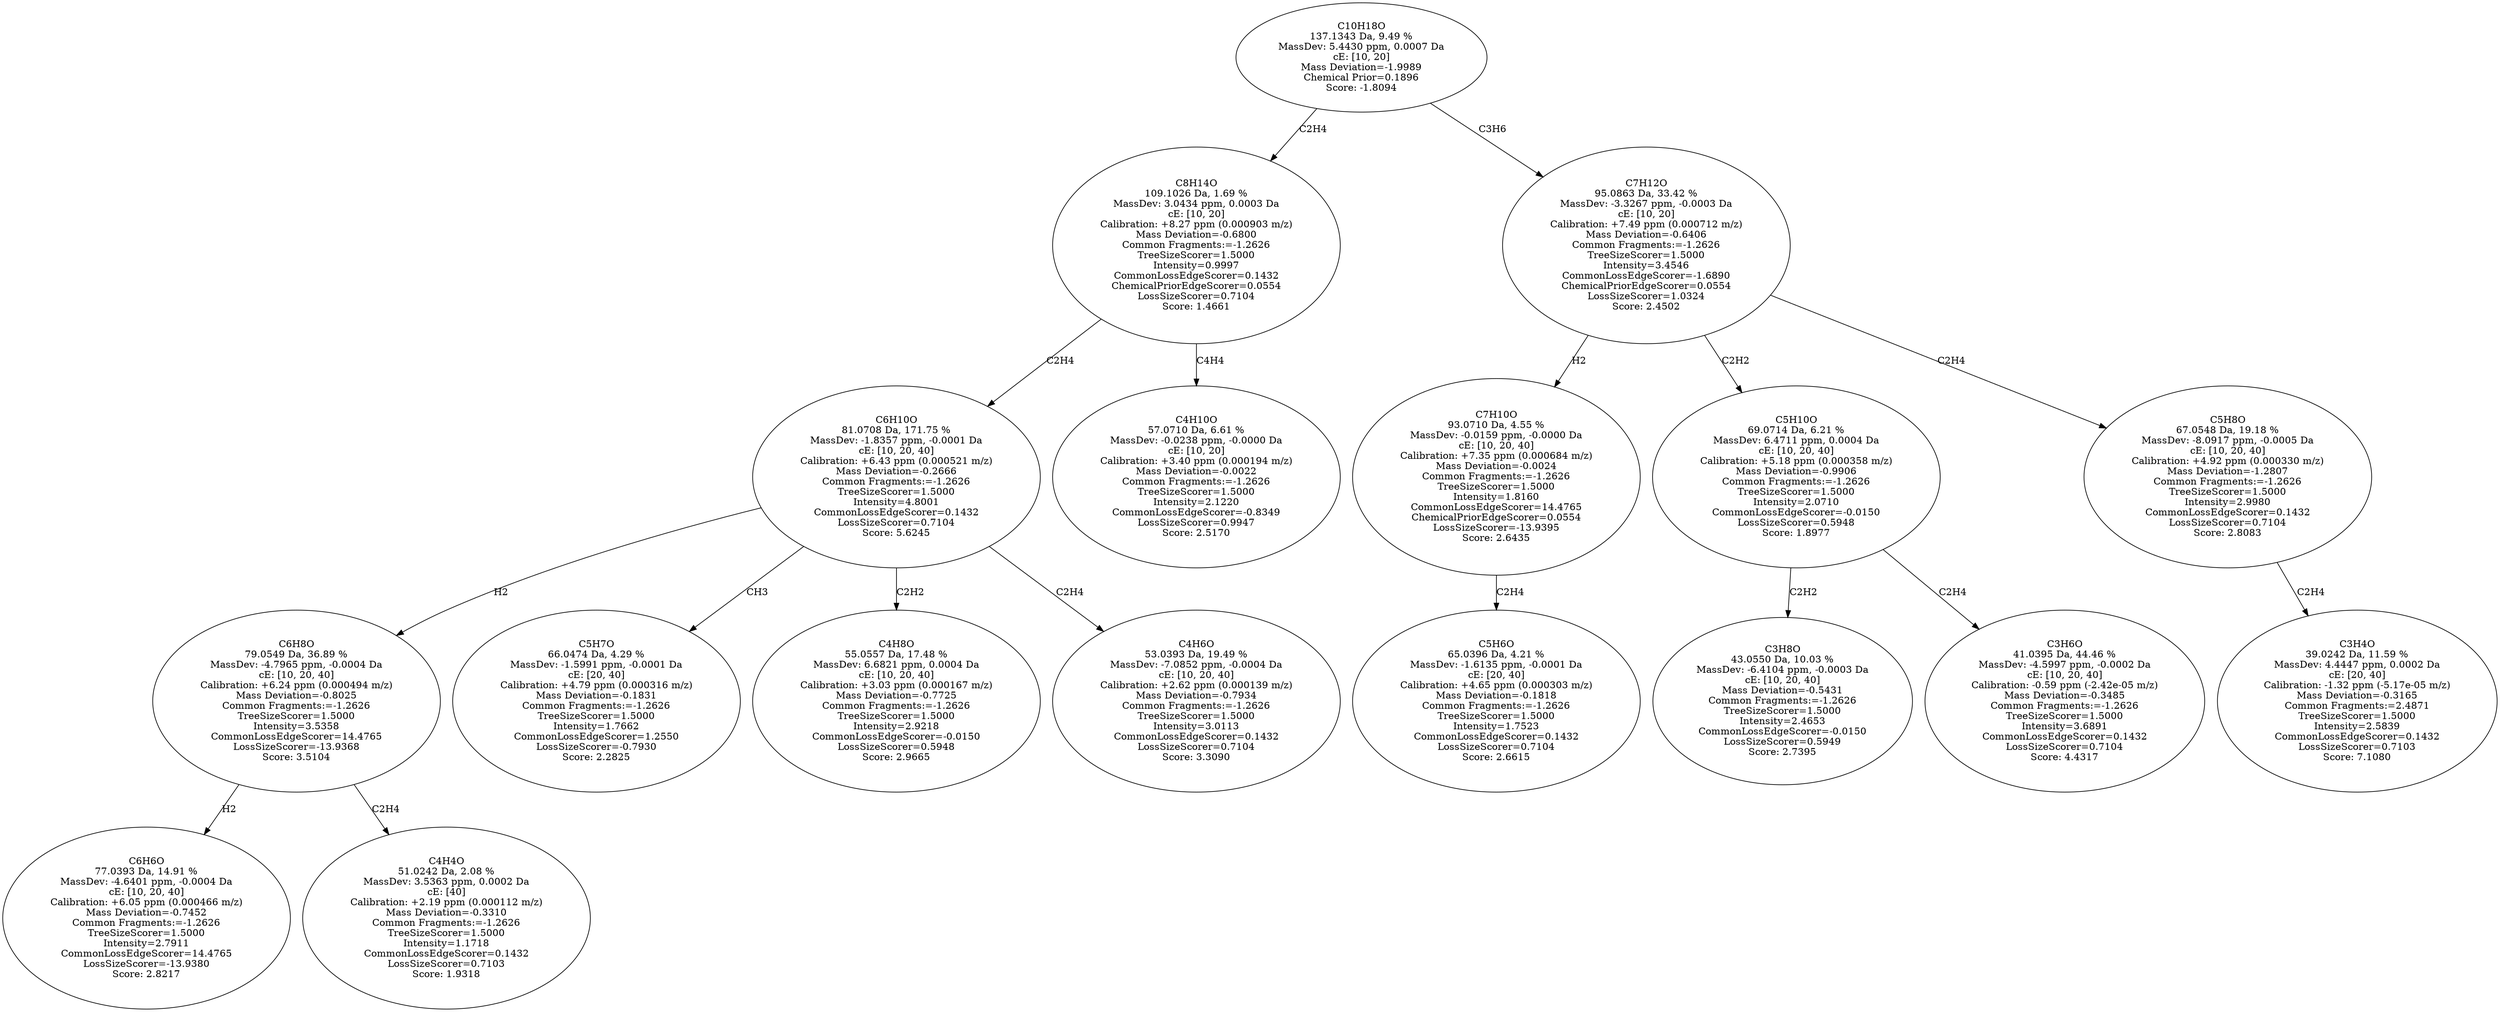 strict digraph {
v1 [label="C6H6O\n77.0393 Da, 14.91 %\nMassDev: -4.6401 ppm, -0.0004 Da\ncE: [10, 20, 40]\nCalibration: +6.05 ppm (0.000466 m/z)\nMass Deviation=-0.7452\nCommon Fragments:=-1.2626\nTreeSizeScorer=1.5000\nIntensity=2.7911\nCommonLossEdgeScorer=14.4765\nLossSizeScorer=-13.9380\nScore: 2.8217"];
v2 [label="C4H4O\n51.0242 Da, 2.08 %\nMassDev: 3.5363 ppm, 0.0002 Da\ncE: [40]\nCalibration: +2.19 ppm (0.000112 m/z)\nMass Deviation=-0.3310\nCommon Fragments:=-1.2626\nTreeSizeScorer=1.5000\nIntensity=1.1718\nCommonLossEdgeScorer=0.1432\nLossSizeScorer=0.7103\nScore: 1.9318"];
v3 [label="C6H8O\n79.0549 Da, 36.89 %\nMassDev: -4.7965 ppm, -0.0004 Da\ncE: [10, 20, 40]\nCalibration: +6.24 ppm (0.000494 m/z)\nMass Deviation=-0.8025\nCommon Fragments:=-1.2626\nTreeSizeScorer=1.5000\nIntensity=3.5358\nCommonLossEdgeScorer=14.4765\nLossSizeScorer=-13.9368\nScore: 3.5104"];
v4 [label="C5H7O\n66.0474 Da, 4.29 %\nMassDev: -1.5991 ppm, -0.0001 Da\ncE: [20, 40]\nCalibration: +4.79 ppm (0.000316 m/z)\nMass Deviation=-0.1831\nCommon Fragments:=-1.2626\nTreeSizeScorer=1.5000\nIntensity=1.7662\nCommonLossEdgeScorer=1.2550\nLossSizeScorer=-0.7930\nScore: 2.2825"];
v5 [label="C4H8O\n55.0557 Da, 17.48 %\nMassDev: 6.6821 ppm, 0.0004 Da\ncE: [10, 20, 40]\nCalibration: +3.03 ppm (0.000167 m/z)\nMass Deviation=-0.7725\nCommon Fragments:=-1.2626\nTreeSizeScorer=1.5000\nIntensity=2.9218\nCommonLossEdgeScorer=-0.0150\nLossSizeScorer=0.5948\nScore: 2.9665"];
v6 [label="C4H6O\n53.0393 Da, 19.49 %\nMassDev: -7.0852 ppm, -0.0004 Da\ncE: [10, 20, 40]\nCalibration: +2.62 ppm (0.000139 m/z)\nMass Deviation=-0.7934\nCommon Fragments:=-1.2626\nTreeSizeScorer=1.5000\nIntensity=3.0113\nCommonLossEdgeScorer=0.1432\nLossSizeScorer=0.7104\nScore: 3.3090"];
v7 [label="C6H10O\n81.0708 Da, 171.75 %\nMassDev: -1.8357 ppm, -0.0001 Da\ncE: [10, 20, 40]\nCalibration: +6.43 ppm (0.000521 m/z)\nMass Deviation=-0.2666\nCommon Fragments:=-1.2626\nTreeSizeScorer=1.5000\nIntensity=4.8001\nCommonLossEdgeScorer=0.1432\nLossSizeScorer=0.7104\nScore: 5.6245"];
v8 [label="C4H10O\n57.0710 Da, 6.61 %\nMassDev: -0.0238 ppm, -0.0000 Da\ncE: [10, 20]\nCalibration: +3.40 ppm (0.000194 m/z)\nMass Deviation=-0.0022\nCommon Fragments:=-1.2626\nTreeSizeScorer=1.5000\nIntensity=2.1220\nCommonLossEdgeScorer=-0.8349\nLossSizeScorer=0.9947\nScore: 2.5170"];
v9 [label="C8H14O\n109.1026 Da, 1.69 %\nMassDev: 3.0434 ppm, 0.0003 Da\ncE: [10, 20]\nCalibration: +8.27 ppm (0.000903 m/z)\nMass Deviation=-0.6800\nCommon Fragments:=-1.2626\nTreeSizeScorer=1.5000\nIntensity=0.9997\nCommonLossEdgeScorer=0.1432\nChemicalPriorEdgeScorer=0.0554\nLossSizeScorer=0.7104\nScore: 1.4661"];
v10 [label="C5H6O\n65.0396 Da, 4.21 %\nMassDev: -1.6135 ppm, -0.0001 Da\ncE: [20, 40]\nCalibration: +4.65 ppm (0.000303 m/z)\nMass Deviation=-0.1818\nCommon Fragments:=-1.2626\nTreeSizeScorer=1.5000\nIntensity=1.7523\nCommonLossEdgeScorer=0.1432\nLossSizeScorer=0.7104\nScore: 2.6615"];
v11 [label="C7H10O\n93.0710 Da, 4.55 %\nMassDev: -0.0159 ppm, -0.0000 Da\ncE: [10, 20, 40]\nCalibration: +7.35 ppm (0.000684 m/z)\nMass Deviation=-0.0024\nCommon Fragments:=-1.2626\nTreeSizeScorer=1.5000\nIntensity=1.8160\nCommonLossEdgeScorer=14.4765\nChemicalPriorEdgeScorer=0.0554\nLossSizeScorer=-13.9395\nScore: 2.6435"];
v12 [label="C3H8O\n43.0550 Da, 10.03 %\nMassDev: -6.4104 ppm, -0.0003 Da\ncE: [10, 20, 40]\nMass Deviation=-0.5431\nCommon Fragments:=-1.2626\nTreeSizeScorer=1.5000\nIntensity=2.4653\nCommonLossEdgeScorer=-0.0150\nLossSizeScorer=0.5949\nScore: 2.7395"];
v13 [label="C3H6O\n41.0395 Da, 44.46 %\nMassDev: -4.5997 ppm, -0.0002 Da\ncE: [10, 20, 40]\nCalibration: -0.59 ppm (-2.42e-05 m/z)\nMass Deviation=-0.3485\nCommon Fragments:=-1.2626\nTreeSizeScorer=1.5000\nIntensity=3.6891\nCommonLossEdgeScorer=0.1432\nLossSizeScorer=0.7104\nScore: 4.4317"];
v14 [label="C5H10O\n69.0714 Da, 6.21 %\nMassDev: 6.4711 ppm, 0.0004 Da\ncE: [10, 20, 40]\nCalibration: +5.18 ppm (0.000358 m/z)\nMass Deviation=-0.9906\nCommon Fragments:=-1.2626\nTreeSizeScorer=1.5000\nIntensity=2.0710\nCommonLossEdgeScorer=-0.0150\nLossSizeScorer=0.5948\nScore: 1.8977"];
v15 [label="C3H4O\n39.0242 Da, 11.59 %\nMassDev: 4.4447 ppm, 0.0002 Da\ncE: [20, 40]\nCalibration: -1.32 ppm (-5.17e-05 m/z)\nMass Deviation=-0.3165\nCommon Fragments:=2.4871\nTreeSizeScorer=1.5000\nIntensity=2.5839\nCommonLossEdgeScorer=0.1432\nLossSizeScorer=0.7103\nScore: 7.1080"];
v16 [label="C5H8O\n67.0548 Da, 19.18 %\nMassDev: -8.0917 ppm, -0.0005 Da\ncE: [10, 20, 40]\nCalibration: +4.92 ppm (0.000330 m/z)\nMass Deviation=-1.2807\nCommon Fragments:=-1.2626\nTreeSizeScorer=1.5000\nIntensity=2.9980\nCommonLossEdgeScorer=0.1432\nLossSizeScorer=0.7104\nScore: 2.8083"];
v17 [label="C7H12O\n95.0863 Da, 33.42 %\nMassDev: -3.3267 ppm, -0.0003 Da\ncE: [10, 20]\nCalibration: +7.49 ppm (0.000712 m/z)\nMass Deviation=-0.6406\nCommon Fragments:=-1.2626\nTreeSizeScorer=1.5000\nIntensity=3.4546\nCommonLossEdgeScorer=-1.6890\nChemicalPriorEdgeScorer=0.0554\nLossSizeScorer=1.0324\nScore: 2.4502"];
v18 [label="C10H18O\n137.1343 Da, 9.49 %\nMassDev: 5.4430 ppm, 0.0007 Da\ncE: [10, 20]\nMass Deviation=-1.9989\nChemical Prior=0.1896\nScore: -1.8094"];
v3 -> v1 [label="H2"];
v3 -> v2 [label="C2H4"];
v7 -> v3 [label="H2"];
v7 -> v4 [label="CH3"];
v7 -> v5 [label="C2H2"];
v7 -> v6 [label="C2H4"];
v9 -> v7 [label="C2H4"];
v9 -> v8 [label="C4H4"];
v18 -> v9 [label="C2H4"];
v11 -> v10 [label="C2H4"];
v17 -> v11 [label="H2"];
v14 -> v12 [label="C2H2"];
v14 -> v13 [label="C2H4"];
v17 -> v14 [label="C2H2"];
v16 -> v15 [label="C2H4"];
v17 -> v16 [label="C2H4"];
v18 -> v17 [label="C3H6"];
}